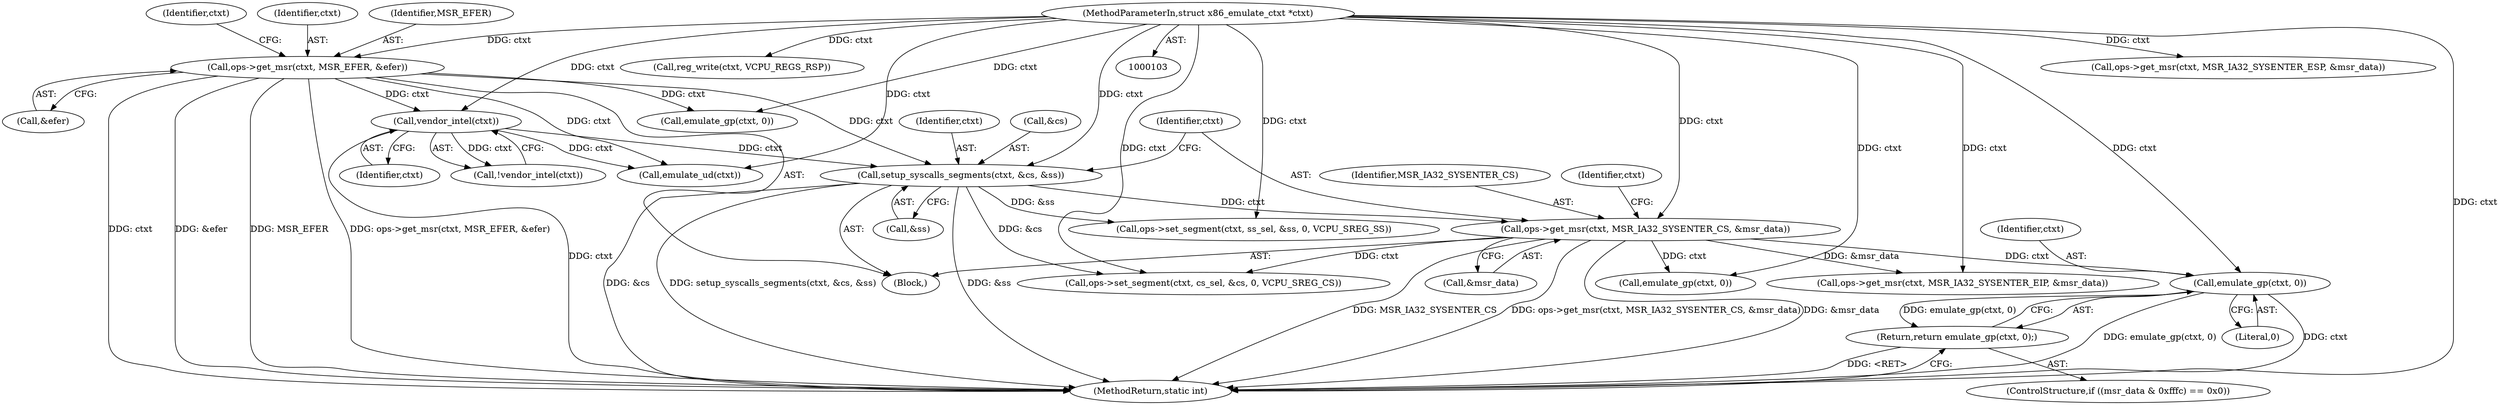 digraph "0_linux_f3747379accba8e95d70cec0eae0582c8c182050@pointer" {
"1000185" [label="(Call,emulate_gp(ctxt, 0))"];
"1000167" [label="(Call,ops->get_msr(ctxt, MSR_IA32_SYSENTER_CS, &msr_data))"];
"1000161" [label="(Call,setup_syscalls_segments(ctxt, &cs, &ss))"];
"1000148" [label="(Call,vendor_intel(ctxt))"];
"1000121" [label="(Call,ops->get_msr(ctxt, MSR_EFER, &efer))"];
"1000104" [label="(MethodParameterIn,struct x86_emulate_ctxt *ctxt)"];
"1000184" [label="(Return,return emulate_gp(ctxt, 0);)"];
"1000161" [label="(Call,setup_syscalls_segments(ctxt, &cs, &ss))"];
"1000170" [label="(Call,&msr_data)"];
"1000165" [label="(Call,&ss)"];
"1000104" [label="(MethodParameterIn,struct x86_emulate_ctxt *ctxt)"];
"1000149" [label="(Identifier,ctxt)"];
"1000195" [label="(Call,emulate_gp(ctxt, 0))"];
"1000253" [label="(Call,ops->set_segment(ctxt, ss_sel, &ss, 0, VCPU_SREG_SS))"];
"1000270" [label="(Call,ops->get_msr(ctxt, MSR_IA32_SYSENTER_ESP, &msr_data))"];
"1000163" [label="(Call,&cs)"];
"1000122" [label="(Identifier,ctxt)"];
"1000123" [label="(Identifier,MSR_EFER)"];
"1000151" [label="(Call,emulate_ud(ctxt))"];
"1000277" [label="(Call,reg_write(ctxt, VCPU_REGS_RSP))"];
"1000129" [label="(Identifier,ctxt)"];
"1000167" [label="(Call,ops->get_msr(ctxt, MSR_IA32_SYSENTER_CS, &msr_data))"];
"1000174" [label="(Identifier,ctxt)"];
"1000187" [label="(Literal,0)"];
"1000260" [label="(Call,ops->get_msr(ctxt, MSR_IA32_SYSENTER_EIP, &msr_data))"];
"1000124" [label="(Call,&efer)"];
"1000162" [label="(Identifier,ctxt)"];
"1000148" [label="(Call,vendor_intel(ctxt))"];
"1000184" [label="(Return,return emulate_gp(ctxt, 0);)"];
"1000147" [label="(Call,!vendor_intel(ctxt))"];
"1000178" [label="(ControlStructure,if ((msr_data & 0xfffc) == 0x0))"];
"1000185" [label="(Call,emulate_gp(ctxt, 0))"];
"1000169" [label="(Identifier,MSR_IA32_SYSENTER_CS)"];
"1000121" [label="(Call,ops->get_msr(ctxt, MSR_EFER, &efer))"];
"1000283" [label="(MethodReturn,static int)"];
"1000133" [label="(Call,emulate_gp(ctxt, 0))"];
"1000168" [label="(Identifier,ctxt)"];
"1000186" [label="(Identifier,ctxt)"];
"1000105" [label="(Block,)"];
"1000246" [label="(Call,ops->set_segment(ctxt, cs_sel, &cs, 0, VCPU_SREG_CS))"];
"1000185" -> "1000184"  [label="AST: "];
"1000185" -> "1000187"  [label="CFG: "];
"1000186" -> "1000185"  [label="AST: "];
"1000187" -> "1000185"  [label="AST: "];
"1000184" -> "1000185"  [label="CFG: "];
"1000185" -> "1000283"  [label="DDG: emulate_gp(ctxt, 0)"];
"1000185" -> "1000283"  [label="DDG: ctxt"];
"1000185" -> "1000184"  [label="DDG: emulate_gp(ctxt, 0)"];
"1000167" -> "1000185"  [label="DDG: ctxt"];
"1000104" -> "1000185"  [label="DDG: ctxt"];
"1000167" -> "1000105"  [label="AST: "];
"1000167" -> "1000170"  [label="CFG: "];
"1000168" -> "1000167"  [label="AST: "];
"1000169" -> "1000167"  [label="AST: "];
"1000170" -> "1000167"  [label="AST: "];
"1000174" -> "1000167"  [label="CFG: "];
"1000167" -> "1000283"  [label="DDG: MSR_IA32_SYSENTER_CS"];
"1000167" -> "1000283"  [label="DDG: ops->get_msr(ctxt, MSR_IA32_SYSENTER_CS, &msr_data)"];
"1000167" -> "1000283"  [label="DDG: &msr_data"];
"1000161" -> "1000167"  [label="DDG: ctxt"];
"1000104" -> "1000167"  [label="DDG: ctxt"];
"1000167" -> "1000195"  [label="DDG: ctxt"];
"1000167" -> "1000246"  [label="DDG: ctxt"];
"1000167" -> "1000260"  [label="DDG: &msr_data"];
"1000161" -> "1000105"  [label="AST: "];
"1000161" -> "1000165"  [label="CFG: "];
"1000162" -> "1000161"  [label="AST: "];
"1000163" -> "1000161"  [label="AST: "];
"1000165" -> "1000161"  [label="AST: "];
"1000168" -> "1000161"  [label="CFG: "];
"1000161" -> "1000283"  [label="DDG: &cs"];
"1000161" -> "1000283"  [label="DDG: setup_syscalls_segments(ctxt, &cs, &ss)"];
"1000161" -> "1000283"  [label="DDG: &ss"];
"1000148" -> "1000161"  [label="DDG: ctxt"];
"1000121" -> "1000161"  [label="DDG: ctxt"];
"1000104" -> "1000161"  [label="DDG: ctxt"];
"1000161" -> "1000246"  [label="DDG: &cs"];
"1000161" -> "1000253"  [label="DDG: &ss"];
"1000148" -> "1000147"  [label="AST: "];
"1000148" -> "1000149"  [label="CFG: "];
"1000149" -> "1000148"  [label="AST: "];
"1000147" -> "1000148"  [label="CFG: "];
"1000148" -> "1000283"  [label="DDG: ctxt"];
"1000148" -> "1000147"  [label="DDG: ctxt"];
"1000121" -> "1000148"  [label="DDG: ctxt"];
"1000104" -> "1000148"  [label="DDG: ctxt"];
"1000148" -> "1000151"  [label="DDG: ctxt"];
"1000121" -> "1000105"  [label="AST: "];
"1000121" -> "1000124"  [label="CFG: "];
"1000122" -> "1000121"  [label="AST: "];
"1000123" -> "1000121"  [label="AST: "];
"1000124" -> "1000121"  [label="AST: "];
"1000129" -> "1000121"  [label="CFG: "];
"1000121" -> "1000283"  [label="DDG: MSR_EFER"];
"1000121" -> "1000283"  [label="DDG: ops->get_msr(ctxt, MSR_EFER, &efer)"];
"1000121" -> "1000283"  [label="DDG: ctxt"];
"1000121" -> "1000283"  [label="DDG: &efer"];
"1000104" -> "1000121"  [label="DDG: ctxt"];
"1000121" -> "1000133"  [label="DDG: ctxt"];
"1000121" -> "1000151"  [label="DDG: ctxt"];
"1000104" -> "1000103"  [label="AST: "];
"1000104" -> "1000283"  [label="DDG: ctxt"];
"1000104" -> "1000133"  [label="DDG: ctxt"];
"1000104" -> "1000151"  [label="DDG: ctxt"];
"1000104" -> "1000195"  [label="DDG: ctxt"];
"1000104" -> "1000246"  [label="DDG: ctxt"];
"1000104" -> "1000253"  [label="DDG: ctxt"];
"1000104" -> "1000260"  [label="DDG: ctxt"];
"1000104" -> "1000270"  [label="DDG: ctxt"];
"1000104" -> "1000277"  [label="DDG: ctxt"];
"1000184" -> "1000178"  [label="AST: "];
"1000283" -> "1000184"  [label="CFG: "];
"1000184" -> "1000283"  [label="DDG: <RET>"];
}
